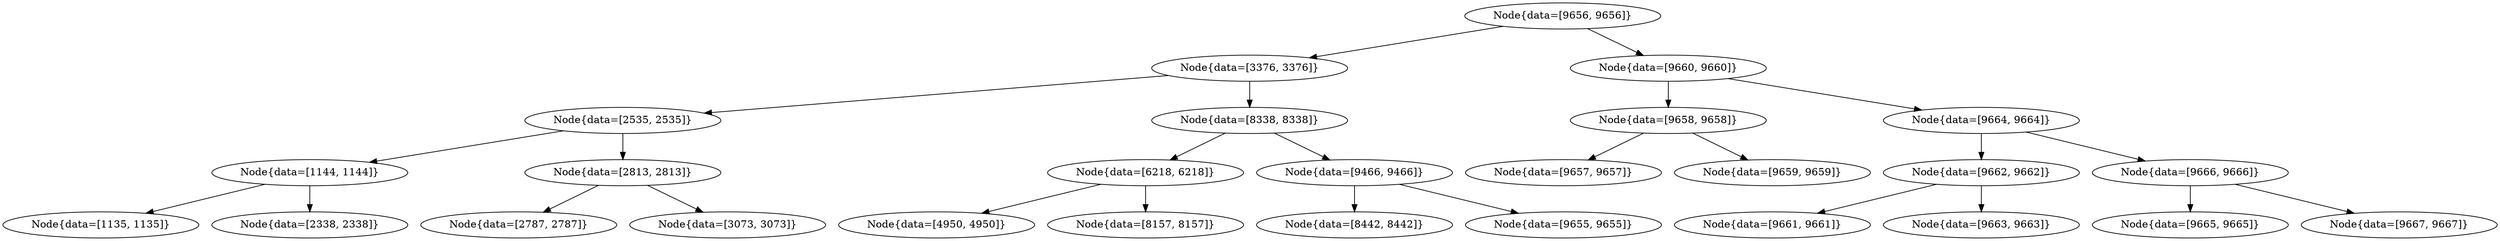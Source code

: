 digraph G{
1031915095 [label="Node{data=[9656, 9656]}"]
1031915095 -> 1727282341
1727282341 [label="Node{data=[3376, 3376]}"]
1727282341 -> 1382970676
1382970676 [label="Node{data=[2535, 2535]}"]
1382970676 -> 911117824
911117824 [label="Node{data=[1144, 1144]}"]
911117824 -> 89015776
89015776 [label="Node{data=[1135, 1135]}"]
911117824 -> 1117278456
1117278456 [label="Node{data=[2338, 2338]}"]
1382970676 -> 1677609546
1677609546 [label="Node{data=[2813, 2813]}"]
1677609546 -> 562226875
562226875 [label="Node{data=[2787, 2787]}"]
1677609546 -> 1444206126
1444206126 [label="Node{data=[3073, 3073]}"]
1727282341 -> 1451971460
1451971460 [label="Node{data=[8338, 8338]}"]
1451971460 -> 1194786565
1194786565 [label="Node{data=[6218, 6218]}"]
1194786565 -> 1899458150
1899458150 [label="Node{data=[4950, 4950]}"]
1194786565 -> 23225288
23225288 [label="Node{data=[8157, 8157]}"]
1451971460 -> 234428179
234428179 [label="Node{data=[9466, 9466]}"]
234428179 -> 2101809022
2101809022 [label="Node{data=[8442, 8442]}"]
234428179 -> 935926510
935926510 [label="Node{data=[9655, 9655]}"]
1031915095 -> 623334396
623334396 [label="Node{data=[9660, 9660]}"]
623334396 -> 1621334468
1621334468 [label="Node{data=[9658, 9658]}"]
1621334468 -> 635061841
635061841 [label="Node{data=[9657, 9657]}"]
1621334468 -> 1513825902
1513825902 [label="Node{data=[9659, 9659]}"]
623334396 -> 1167861350
1167861350 [label="Node{data=[9664, 9664]}"]
1167861350 -> 957217448
957217448 [label="Node{data=[9662, 9662]}"]
957217448 -> 1318243094
1318243094 [label="Node{data=[9661, 9661]}"]
957217448 -> 1293520124
1293520124 [label="Node{data=[9663, 9663]}"]
1167861350 -> 1762802735
1762802735 [label="Node{data=[9666, 9666]}"]
1762802735 -> 1058816799
1058816799 [label="Node{data=[9665, 9665]}"]
1762802735 -> 1737422225
1737422225 [label="Node{data=[9667, 9667]}"]
}